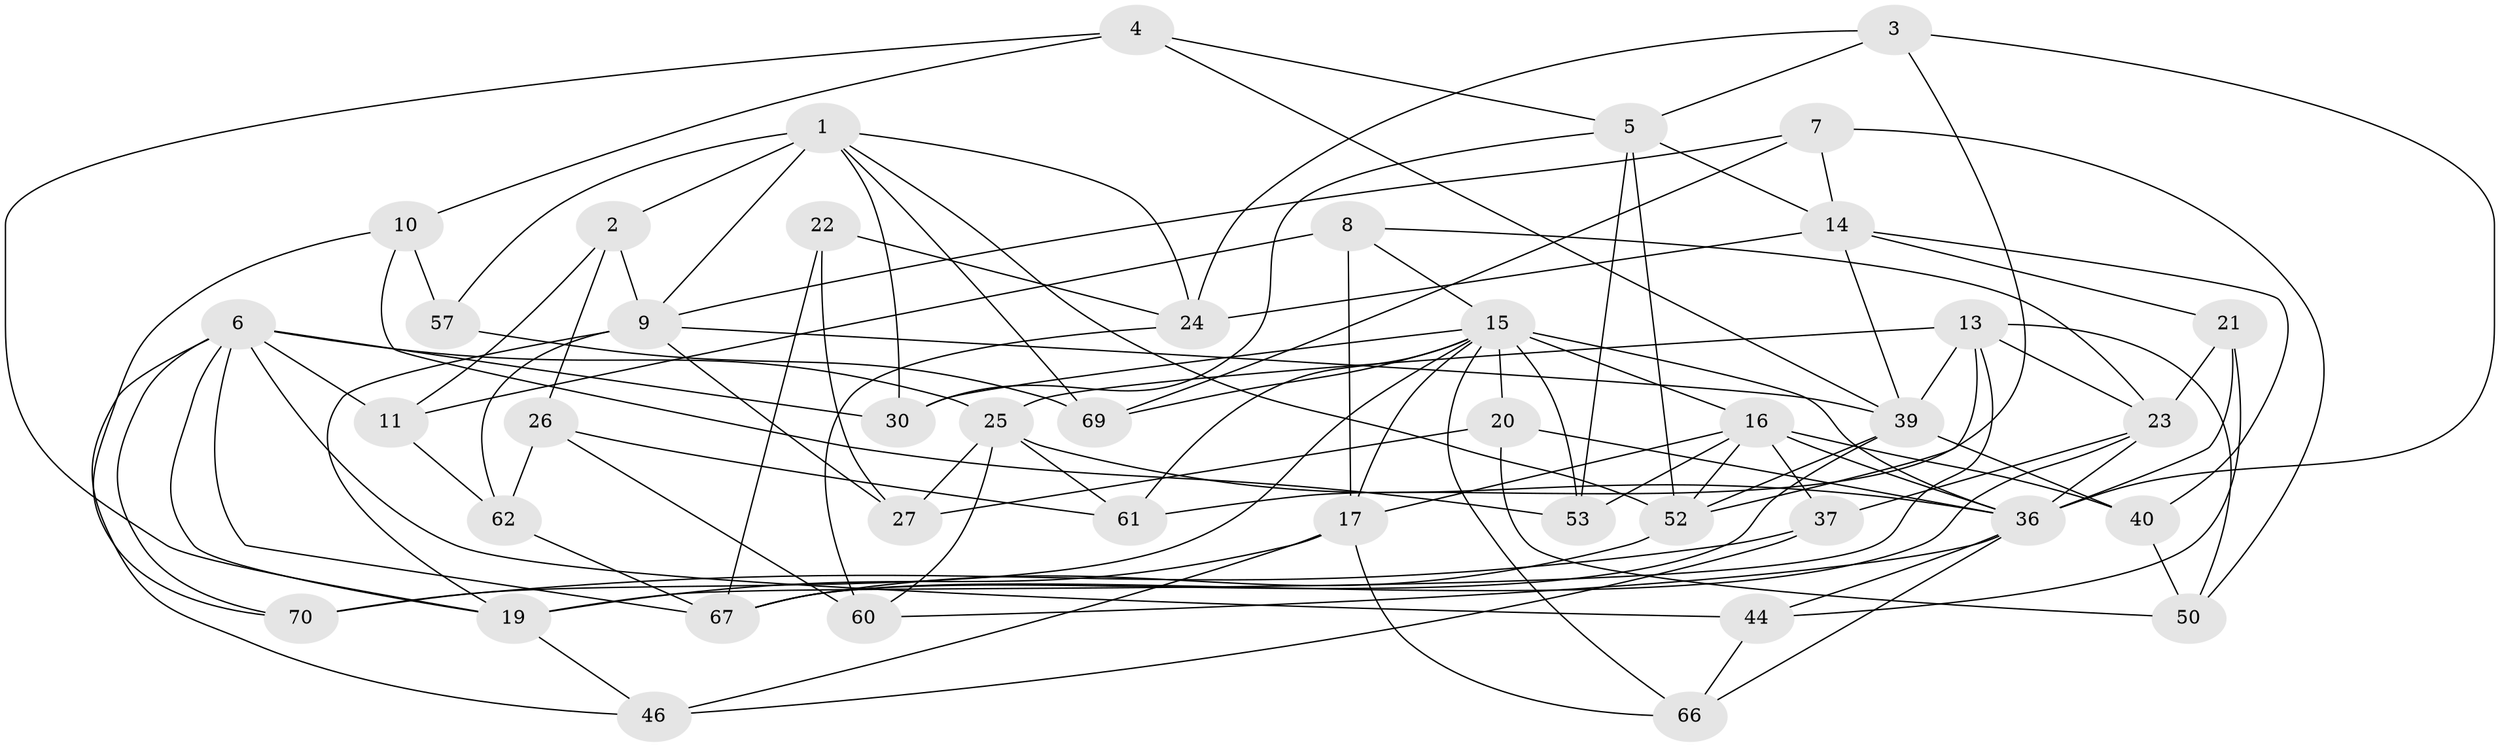 // original degree distribution, {4: 1.0}
// Generated by graph-tools (version 1.1) at 2025/20/03/04/25 18:20:32]
// undirected, 43 vertices, 109 edges
graph export_dot {
graph [start="1"]
  node [color=gray90,style=filled];
  1 [super="+12+18"];
  2;
  3;
  4;
  5 [super="+45"];
  6 [super="+59+41"];
  7;
  8;
  9 [super="+29+55"];
  10;
  11;
  13 [super="+32"];
  14 [super="+51"];
  15 [super="+54+47+33"];
  16 [super="+35+49"];
  17 [super="+65"];
  19 [super="+34"];
  20;
  21;
  22;
  23 [super="+28"];
  24 [super="+43"];
  25 [super="+31"];
  26;
  27;
  30;
  36 [super="+64+42+48"];
  37;
  39 [super="+68+63"];
  40;
  44;
  46;
  50;
  52 [super="+58"];
  53;
  57;
  60;
  61;
  62;
  66;
  67 [super="+71"];
  69;
  70;
  1 -- 2;
  1 -- 57 [weight=2];
  1 -- 69;
  1 -- 30;
  1 -- 52;
  1 -- 9;
  1 -- 24;
  2 -- 11;
  2 -- 26;
  2 -- 9;
  3 -- 61;
  3 -- 5;
  3 -- 36;
  3 -- 24;
  4 -- 39;
  4 -- 5;
  4 -- 10;
  4 -- 19;
  5 -- 53;
  5 -- 52;
  5 -- 30;
  5 -- 14;
  6 -- 11;
  6 -- 67;
  6 -- 25;
  6 -- 19;
  6 -- 70;
  6 -- 46;
  6 -- 44;
  6 -- 30;
  7 -- 50;
  7 -- 14;
  7 -- 69;
  7 -- 9;
  8 -- 11;
  8 -- 23;
  8 -- 15;
  8 -- 17;
  9 -- 27;
  9 -- 62;
  9 -- 19;
  9 -- 39 [weight=2];
  10 -- 53;
  10 -- 57;
  10 -- 70;
  11 -- 62;
  13 -- 50;
  13 -- 19;
  13 -- 52;
  13 -- 23;
  13 -- 25;
  13 -- 39;
  14 -- 21;
  14 -- 40;
  14 -- 24;
  14 -- 39;
  15 -- 61;
  15 -- 53;
  15 -- 70;
  15 -- 36;
  15 -- 16 [weight=2];
  15 -- 20;
  15 -- 30;
  15 -- 17;
  15 -- 66;
  15 -- 69;
  16 -- 40;
  16 -- 37;
  16 -- 53;
  16 -- 17;
  16 -- 36 [weight=3];
  16 -- 52;
  17 -- 46;
  17 -- 66;
  17 -- 19;
  19 -- 46;
  20 -- 50;
  20 -- 27;
  20 -- 36;
  21 -- 23;
  21 -- 44;
  21 -- 36;
  22 -- 27;
  22 -- 24 [weight=2];
  22 -- 67;
  23 -- 37;
  23 -- 67;
  23 -- 36;
  24 -- 60;
  25 -- 60;
  25 -- 61;
  25 -- 27;
  25 -- 36;
  26 -- 61;
  26 -- 62;
  26 -- 60;
  36 -- 66;
  36 -- 44;
  36 -- 60;
  37 -- 46;
  37 -- 70;
  39 -- 67;
  39 -- 40;
  39 -- 52;
  40 -- 50;
  44 -- 66;
  52 -- 67;
  57 -- 69;
  62 -- 67;
}
